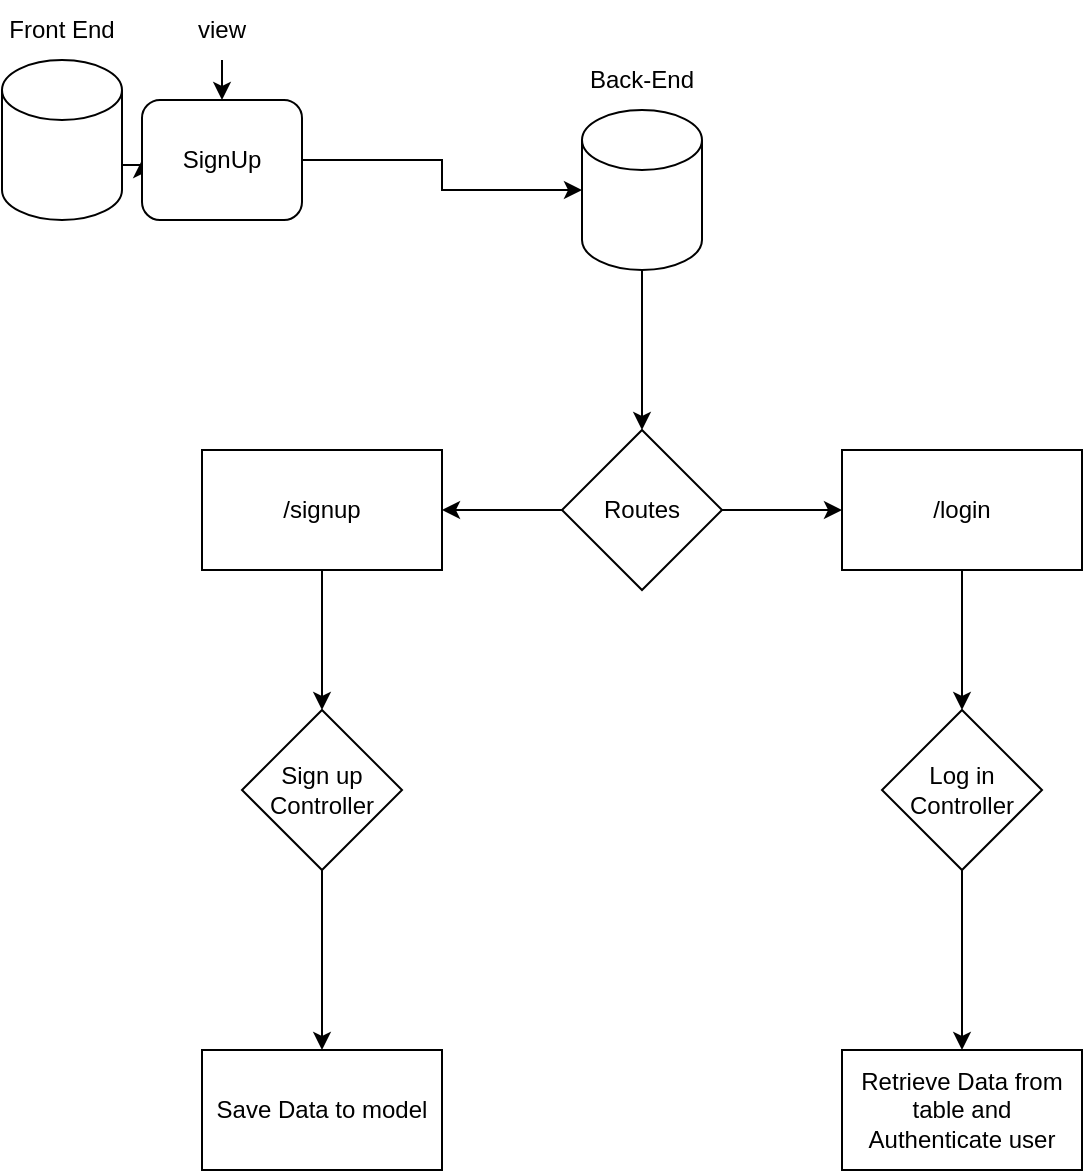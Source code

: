 <mxfile version="26.1.0">
  <diagram name="Page-1" id="gERxmWsKmlwJ8GLaJO7c">
    <mxGraphModel dx="815" dy="446" grid="1" gridSize="10" guides="1" tooltips="1" connect="1" arrows="1" fold="1" page="1" pageScale="1" pageWidth="850" pageHeight="1100" math="0" shadow="0">
      <root>
        <mxCell id="0" />
        <mxCell id="1" parent="0" />
        <mxCell id="Vi_O83hT3v0oqdIvdw4n-10" style="edgeStyle=orthogonalEdgeStyle;rounded=0;orthogonalLoop=1;jettySize=auto;html=1;exitX=1;exitY=0;exitDx=0;exitDy=52.5;exitPerimeter=0;entryX=0;entryY=0.5;entryDx=0;entryDy=0;" edge="1" parent="1" source="Vi_O83hT3v0oqdIvdw4n-1" target="Vi_O83hT3v0oqdIvdw4n-5">
          <mxGeometry relative="1" as="geometry" />
        </mxCell>
        <mxCell id="Vi_O83hT3v0oqdIvdw4n-1" value="" style="shape=cylinder3;whiteSpace=wrap;html=1;boundedLbl=1;backgroundOutline=1;size=15;" vertex="1" parent="1">
          <mxGeometry x="80" y="565" width="60" height="80" as="geometry" />
        </mxCell>
        <mxCell id="Vi_O83hT3v0oqdIvdw4n-14" value="" style="edgeStyle=orthogonalEdgeStyle;rounded=0;orthogonalLoop=1;jettySize=auto;html=1;" edge="1" parent="1" source="Vi_O83hT3v0oqdIvdw4n-2" target="Vi_O83hT3v0oqdIvdw4n-13">
          <mxGeometry relative="1" as="geometry" />
        </mxCell>
        <mxCell id="Vi_O83hT3v0oqdIvdw4n-2" value="" style="shape=cylinder3;whiteSpace=wrap;html=1;boundedLbl=1;backgroundOutline=1;size=15;" vertex="1" parent="1">
          <mxGeometry x="370" y="590" width="60" height="80" as="geometry" />
        </mxCell>
        <mxCell id="Vi_O83hT3v0oqdIvdw4n-3" value="Front End" style="text;html=1;align=center;verticalAlign=middle;whiteSpace=wrap;rounded=0;" vertex="1" parent="1">
          <mxGeometry x="80" y="535" width="60" height="30" as="geometry" />
        </mxCell>
        <mxCell id="Vi_O83hT3v0oqdIvdw4n-4" value="Back-End" style="text;html=1;align=center;verticalAlign=middle;whiteSpace=wrap;rounded=0;" vertex="1" parent="1">
          <mxGeometry x="370" y="560" width="60" height="30" as="geometry" />
        </mxCell>
        <mxCell id="Vi_O83hT3v0oqdIvdw4n-9" style="edgeStyle=orthogonalEdgeStyle;rounded=0;orthogonalLoop=1;jettySize=auto;html=1;exitX=1;exitY=0.5;exitDx=0;exitDy=0;" edge="1" parent="1" source="Vi_O83hT3v0oqdIvdw4n-5" target="Vi_O83hT3v0oqdIvdw4n-2">
          <mxGeometry relative="1" as="geometry" />
        </mxCell>
        <mxCell id="Vi_O83hT3v0oqdIvdw4n-5" value="SignUp" style="rounded=1;whiteSpace=wrap;html=1;" vertex="1" parent="1">
          <mxGeometry x="150" y="585" width="80" height="60" as="geometry" />
        </mxCell>
        <mxCell id="Vi_O83hT3v0oqdIvdw4n-7" style="edgeStyle=orthogonalEdgeStyle;rounded=0;orthogonalLoop=1;jettySize=auto;html=1;exitX=0.5;exitY=1;exitDx=0;exitDy=0;entryX=0.5;entryY=0;entryDx=0;entryDy=0;" edge="1" parent="1" source="Vi_O83hT3v0oqdIvdw4n-6" target="Vi_O83hT3v0oqdIvdw4n-5">
          <mxGeometry relative="1" as="geometry" />
        </mxCell>
        <mxCell id="Vi_O83hT3v0oqdIvdw4n-6" value="view" style="text;html=1;align=center;verticalAlign=middle;whiteSpace=wrap;rounded=0;" vertex="1" parent="1">
          <mxGeometry x="160" y="535" width="60" height="30" as="geometry" />
        </mxCell>
        <mxCell id="Vi_O83hT3v0oqdIvdw4n-16" value="" style="edgeStyle=orthogonalEdgeStyle;rounded=0;orthogonalLoop=1;jettySize=auto;html=1;" edge="1" parent="1" source="Vi_O83hT3v0oqdIvdw4n-13" target="Vi_O83hT3v0oqdIvdw4n-15">
          <mxGeometry relative="1" as="geometry" />
        </mxCell>
        <mxCell id="Vi_O83hT3v0oqdIvdw4n-18" value="" style="edgeStyle=orthogonalEdgeStyle;rounded=0;orthogonalLoop=1;jettySize=auto;html=1;" edge="1" parent="1" source="Vi_O83hT3v0oqdIvdw4n-13" target="Vi_O83hT3v0oqdIvdw4n-17">
          <mxGeometry relative="1" as="geometry" />
        </mxCell>
        <mxCell id="Vi_O83hT3v0oqdIvdw4n-13" value="Routes" style="rhombus;whiteSpace=wrap;html=1;" vertex="1" parent="1">
          <mxGeometry x="360" y="750" width="80" height="80" as="geometry" />
        </mxCell>
        <mxCell id="Vi_O83hT3v0oqdIvdw4n-22" value="" style="edgeStyle=orthogonalEdgeStyle;rounded=0;orthogonalLoop=1;jettySize=auto;html=1;" edge="1" parent="1" source="Vi_O83hT3v0oqdIvdw4n-15" target="Vi_O83hT3v0oqdIvdw4n-21">
          <mxGeometry relative="1" as="geometry" />
        </mxCell>
        <mxCell id="Vi_O83hT3v0oqdIvdw4n-15" value="/login" style="whiteSpace=wrap;html=1;" vertex="1" parent="1">
          <mxGeometry x="500" y="760" width="120" height="60" as="geometry" />
        </mxCell>
        <mxCell id="Vi_O83hT3v0oqdIvdw4n-20" value="" style="edgeStyle=orthogonalEdgeStyle;rounded=0;orthogonalLoop=1;jettySize=auto;html=1;" edge="1" parent="1" source="Vi_O83hT3v0oqdIvdw4n-17" target="Vi_O83hT3v0oqdIvdw4n-19">
          <mxGeometry relative="1" as="geometry" />
        </mxCell>
        <mxCell id="Vi_O83hT3v0oqdIvdw4n-17" value="/signup" style="whiteSpace=wrap;html=1;" vertex="1" parent="1">
          <mxGeometry x="180" y="760" width="120" height="60" as="geometry" />
        </mxCell>
        <mxCell id="Vi_O83hT3v0oqdIvdw4n-24" value="" style="edgeStyle=orthogonalEdgeStyle;rounded=0;orthogonalLoop=1;jettySize=auto;html=1;" edge="1" parent="1" source="Vi_O83hT3v0oqdIvdw4n-19" target="Vi_O83hT3v0oqdIvdw4n-23">
          <mxGeometry relative="1" as="geometry" />
        </mxCell>
        <mxCell id="Vi_O83hT3v0oqdIvdw4n-19" value="Sign up Controller" style="rhombus;whiteSpace=wrap;html=1;" vertex="1" parent="1">
          <mxGeometry x="200" y="890" width="80" height="80" as="geometry" />
        </mxCell>
        <mxCell id="Vi_O83hT3v0oqdIvdw4n-26" value="" style="edgeStyle=orthogonalEdgeStyle;rounded=0;orthogonalLoop=1;jettySize=auto;html=1;" edge="1" parent="1" source="Vi_O83hT3v0oqdIvdw4n-21" target="Vi_O83hT3v0oqdIvdw4n-25">
          <mxGeometry relative="1" as="geometry" />
        </mxCell>
        <mxCell id="Vi_O83hT3v0oqdIvdw4n-21" value="Log in Controller" style="rhombus;whiteSpace=wrap;html=1;" vertex="1" parent="1">
          <mxGeometry x="520" y="890" width="80" height="80" as="geometry" />
        </mxCell>
        <mxCell id="Vi_O83hT3v0oqdIvdw4n-23" value="Save Data to model" style="whiteSpace=wrap;html=1;" vertex="1" parent="1">
          <mxGeometry x="180" y="1060" width="120" height="60" as="geometry" />
        </mxCell>
        <mxCell id="Vi_O83hT3v0oqdIvdw4n-25" value="Retrieve Data from table and Authenticate user" style="whiteSpace=wrap;html=1;" vertex="1" parent="1">
          <mxGeometry x="500" y="1060" width="120" height="60" as="geometry" />
        </mxCell>
      </root>
    </mxGraphModel>
  </diagram>
</mxfile>
